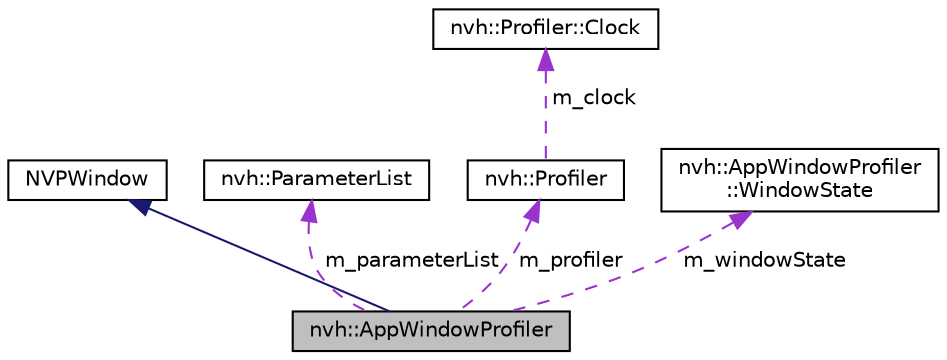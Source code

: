 digraph "nvh::AppWindowProfiler"
{
 // LATEX_PDF_SIZE
  edge [fontname="Helvetica",fontsize="10",labelfontname="Helvetica",labelfontsize="10"];
  node [fontname="Helvetica",fontsize="10",shape=record];
  Node1 [label="nvh::AppWindowProfiler",height=0.2,width=0.4,color="black", fillcolor="grey75", style="filled", fontcolor="black",tooltip=" "];
  Node2 -> Node1 [dir="back",color="midnightblue",fontsize="10",style="solid",fontname="Helvetica"];
  Node2 [label="NVPWindow",height=0.2,width=0.4,color="black", fillcolor="white", style="filled",URL="$class_n_v_p_window.html",tooltip=" "];
  Node3 -> Node1 [dir="back",color="darkorchid3",fontsize="10",style="dashed",label=" m_parameterList" ,fontname="Helvetica"];
  Node3 [label="nvh::ParameterList",height=0.2,width=0.4,color="black", fillcolor="white", style="filled",URL="$classnvh_1_1_parameter_list.html",tooltip=" "];
  Node4 -> Node1 [dir="back",color="darkorchid3",fontsize="10",style="dashed",label=" m_profiler" ,fontname="Helvetica"];
  Node4 [label="nvh::Profiler",height=0.2,width=0.4,color="black", fillcolor="white", style="filled",URL="$classnvh_1_1_profiler.html",tooltip=" "];
  Node5 -> Node4 [dir="back",color="darkorchid3",fontsize="10",style="dashed",label=" m_clock" ,fontname="Helvetica"];
  Node5 [label="nvh::Profiler::Clock",height=0.2,width=0.4,color="black", fillcolor="white", style="filled",URL="$classnvh_1_1_profiler_1_1_clock.html",tooltip=" "];
  Node6 -> Node1 [dir="back",color="darkorchid3",fontsize="10",style="dashed",label=" m_windowState" ,fontname="Helvetica"];
  Node6 [label="nvh::AppWindowProfiler\l::WindowState",height=0.2,width=0.4,color="black", fillcolor="white", style="filled",URL="$classnvh_1_1_app_window_profiler_1_1_window_state.html",tooltip=" "];
}
